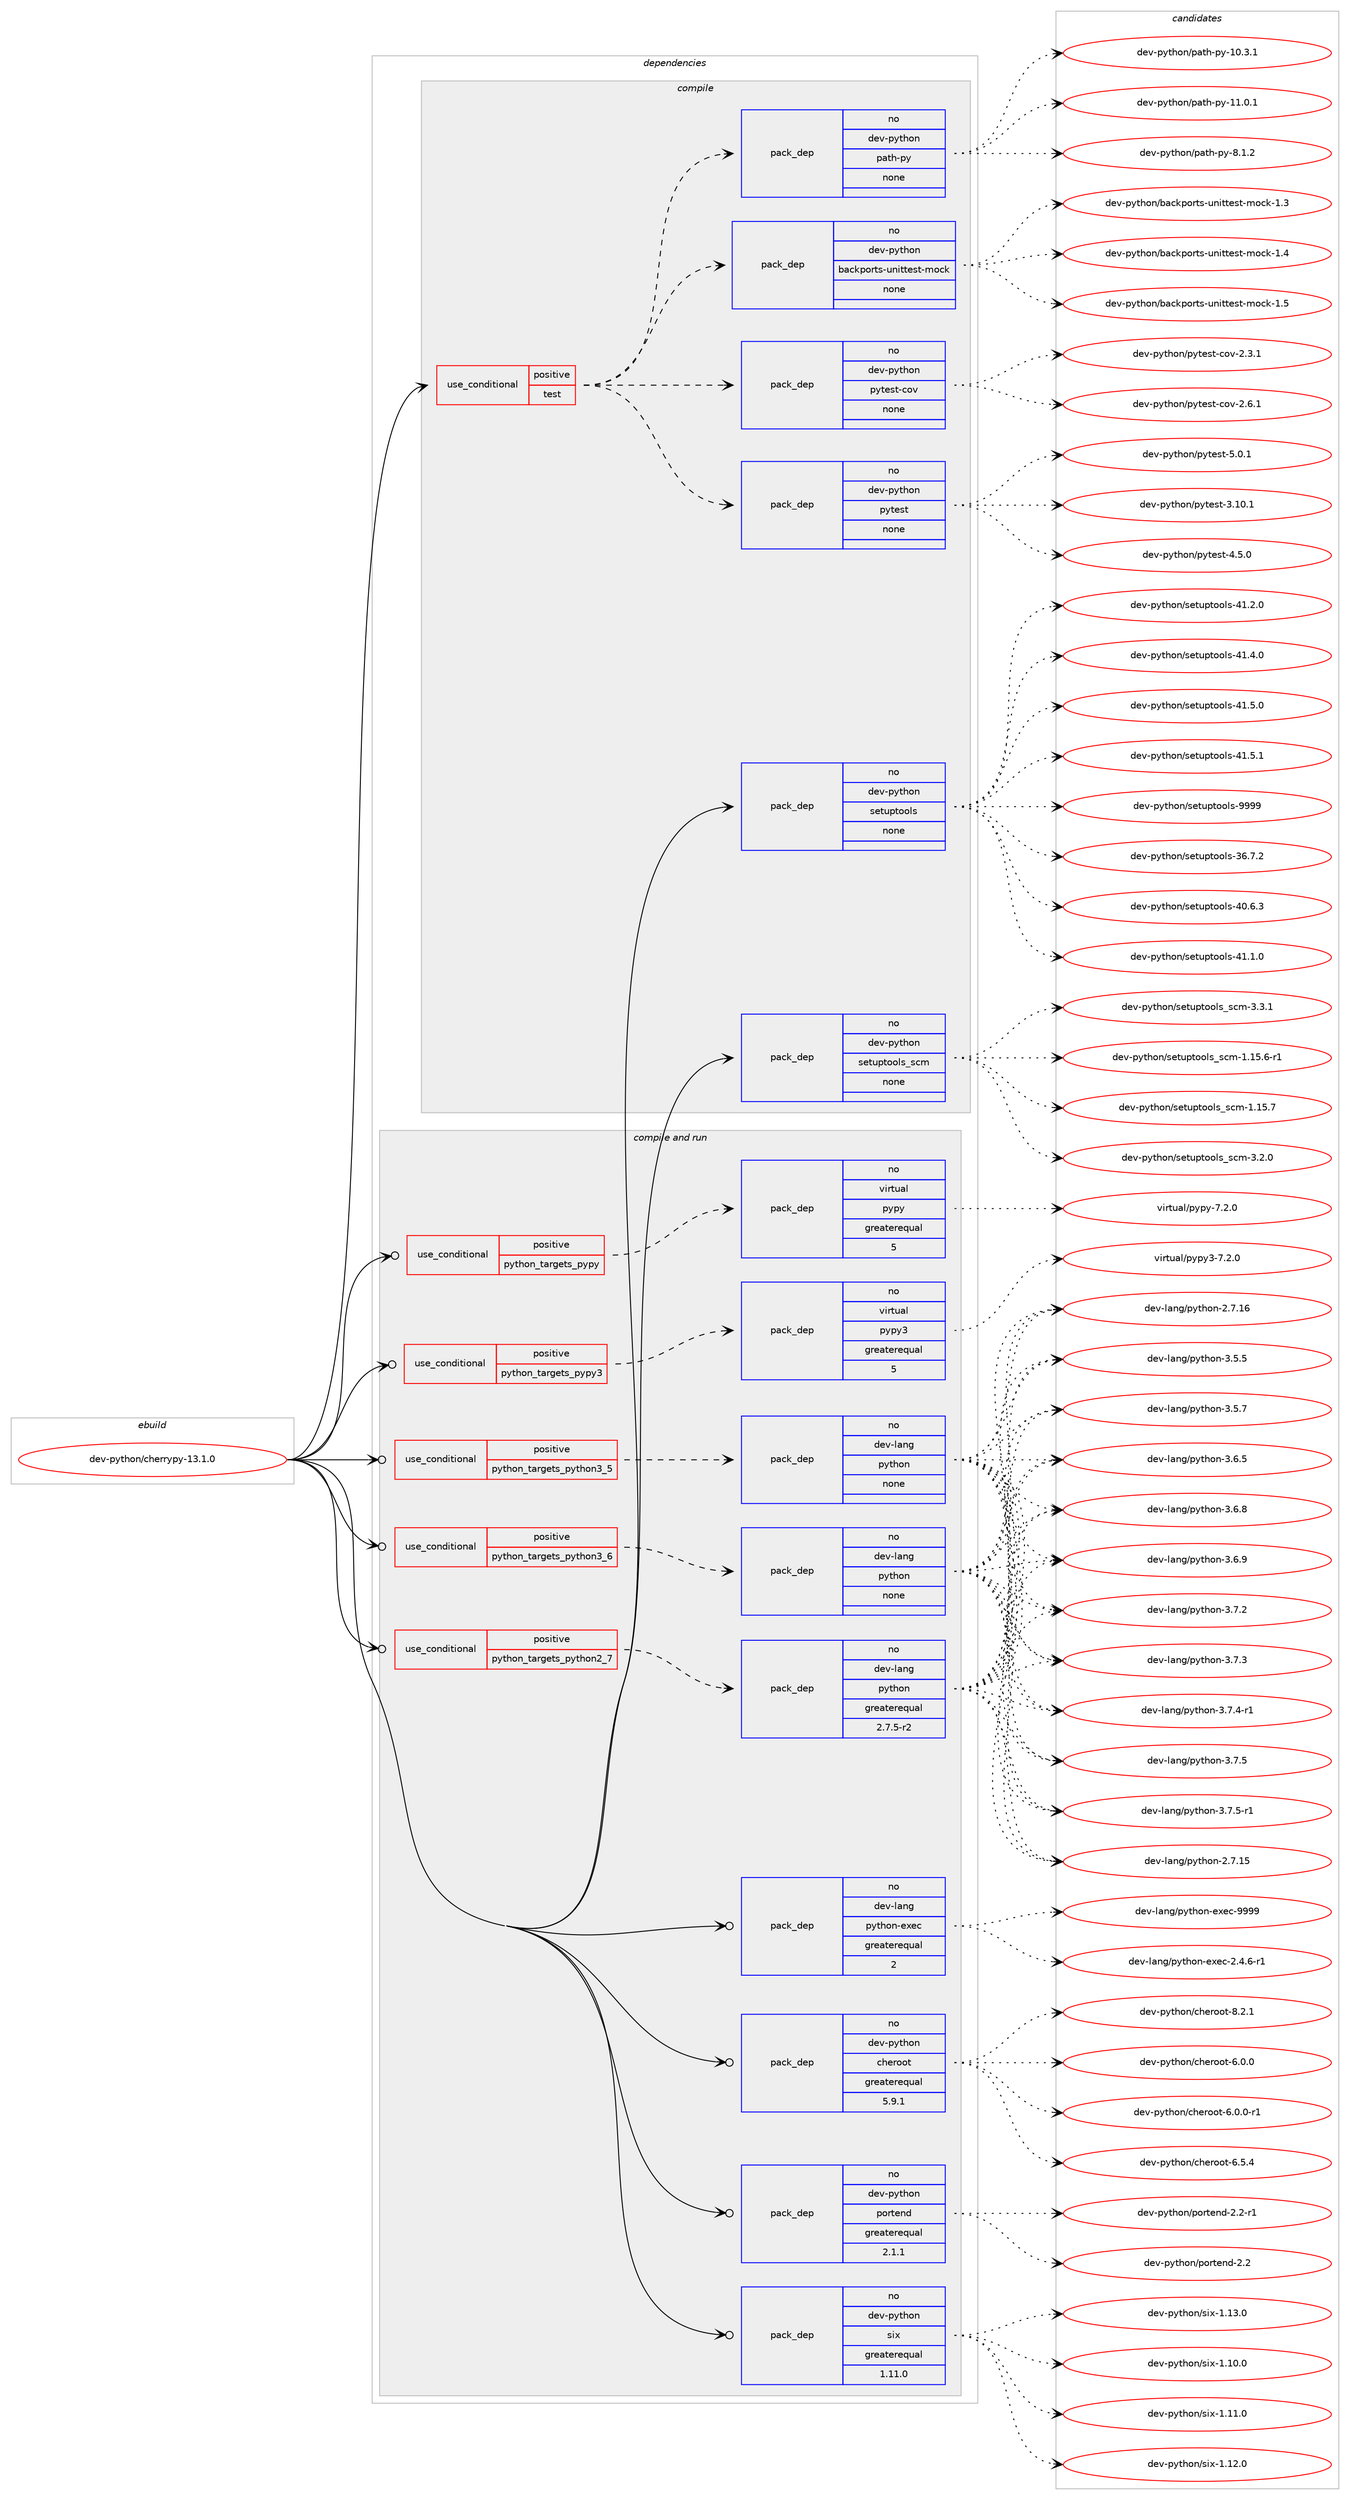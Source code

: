 digraph prolog {

# *************
# Graph options
# *************

newrank=true;
concentrate=true;
compound=true;
graph [rankdir=LR,fontname=Helvetica,fontsize=10,ranksep=1.5];#, ranksep=2.5, nodesep=0.2];
edge  [arrowhead=vee];
node  [fontname=Helvetica,fontsize=10];

# **********
# The ebuild
# **********

subgraph cluster_leftcol {
color=gray;
rank=same;
label=<<i>ebuild</i>>;
id [label="dev-python/cherrypy-13.1.0", color=red, width=4, href="../dev-python/cherrypy-13.1.0.svg"];
}

# ****************
# The dependencies
# ****************

subgraph cluster_midcol {
color=gray;
label=<<i>dependencies</i>>;
subgraph cluster_compile {
fillcolor="#eeeeee";
style=filled;
label=<<i>compile</i>>;
subgraph cond137464 {
dependency598728 [label=<<TABLE BORDER="0" CELLBORDER="1" CELLSPACING="0" CELLPADDING="4"><TR><TD ROWSPAN="3" CELLPADDING="10">use_conditional</TD></TR><TR><TD>positive</TD></TR><TR><TD>test</TD></TR></TABLE>>, shape=none, color=red];
subgraph pack449485 {
dependency598729 [label=<<TABLE BORDER="0" CELLBORDER="1" CELLSPACING="0" CELLPADDING="4" WIDTH="220"><TR><TD ROWSPAN="6" CELLPADDING="30">pack_dep</TD></TR><TR><TD WIDTH="110">no</TD></TR><TR><TD>dev-python</TD></TR><TR><TD>backports-unittest-mock</TD></TR><TR><TD>none</TD></TR><TR><TD></TD></TR></TABLE>>, shape=none, color=blue];
}
dependency598728:e -> dependency598729:w [weight=20,style="dashed",arrowhead="vee"];
subgraph pack449486 {
dependency598730 [label=<<TABLE BORDER="0" CELLBORDER="1" CELLSPACING="0" CELLPADDING="4" WIDTH="220"><TR><TD ROWSPAN="6" CELLPADDING="30">pack_dep</TD></TR><TR><TD WIDTH="110">no</TD></TR><TR><TD>dev-python</TD></TR><TR><TD>path-py</TD></TR><TR><TD>none</TD></TR><TR><TD></TD></TR></TABLE>>, shape=none, color=blue];
}
dependency598728:e -> dependency598730:w [weight=20,style="dashed",arrowhead="vee"];
subgraph pack449487 {
dependency598731 [label=<<TABLE BORDER="0" CELLBORDER="1" CELLSPACING="0" CELLPADDING="4" WIDTH="220"><TR><TD ROWSPAN="6" CELLPADDING="30">pack_dep</TD></TR><TR><TD WIDTH="110">no</TD></TR><TR><TD>dev-python</TD></TR><TR><TD>pytest</TD></TR><TR><TD>none</TD></TR><TR><TD></TD></TR></TABLE>>, shape=none, color=blue];
}
dependency598728:e -> dependency598731:w [weight=20,style="dashed",arrowhead="vee"];
subgraph pack449488 {
dependency598732 [label=<<TABLE BORDER="0" CELLBORDER="1" CELLSPACING="0" CELLPADDING="4" WIDTH="220"><TR><TD ROWSPAN="6" CELLPADDING="30">pack_dep</TD></TR><TR><TD WIDTH="110">no</TD></TR><TR><TD>dev-python</TD></TR><TR><TD>pytest-cov</TD></TR><TR><TD>none</TD></TR><TR><TD></TD></TR></TABLE>>, shape=none, color=blue];
}
dependency598728:e -> dependency598732:w [weight=20,style="dashed",arrowhead="vee"];
}
id:e -> dependency598728:w [weight=20,style="solid",arrowhead="vee"];
subgraph pack449489 {
dependency598733 [label=<<TABLE BORDER="0" CELLBORDER="1" CELLSPACING="0" CELLPADDING="4" WIDTH="220"><TR><TD ROWSPAN="6" CELLPADDING="30">pack_dep</TD></TR><TR><TD WIDTH="110">no</TD></TR><TR><TD>dev-python</TD></TR><TR><TD>setuptools</TD></TR><TR><TD>none</TD></TR><TR><TD></TD></TR></TABLE>>, shape=none, color=blue];
}
id:e -> dependency598733:w [weight=20,style="solid",arrowhead="vee"];
subgraph pack449490 {
dependency598734 [label=<<TABLE BORDER="0" CELLBORDER="1" CELLSPACING="0" CELLPADDING="4" WIDTH="220"><TR><TD ROWSPAN="6" CELLPADDING="30">pack_dep</TD></TR><TR><TD WIDTH="110">no</TD></TR><TR><TD>dev-python</TD></TR><TR><TD>setuptools_scm</TD></TR><TR><TD>none</TD></TR><TR><TD></TD></TR></TABLE>>, shape=none, color=blue];
}
id:e -> dependency598734:w [weight=20,style="solid",arrowhead="vee"];
}
subgraph cluster_compileandrun {
fillcolor="#eeeeee";
style=filled;
label=<<i>compile and run</i>>;
subgraph cond137465 {
dependency598735 [label=<<TABLE BORDER="0" CELLBORDER="1" CELLSPACING="0" CELLPADDING="4"><TR><TD ROWSPAN="3" CELLPADDING="10">use_conditional</TD></TR><TR><TD>positive</TD></TR><TR><TD>python_targets_pypy</TD></TR></TABLE>>, shape=none, color=red];
subgraph pack449491 {
dependency598736 [label=<<TABLE BORDER="0" CELLBORDER="1" CELLSPACING="0" CELLPADDING="4" WIDTH="220"><TR><TD ROWSPAN="6" CELLPADDING="30">pack_dep</TD></TR><TR><TD WIDTH="110">no</TD></TR><TR><TD>virtual</TD></TR><TR><TD>pypy</TD></TR><TR><TD>greaterequal</TD></TR><TR><TD>5</TD></TR></TABLE>>, shape=none, color=blue];
}
dependency598735:e -> dependency598736:w [weight=20,style="dashed",arrowhead="vee"];
}
id:e -> dependency598735:w [weight=20,style="solid",arrowhead="odotvee"];
subgraph cond137466 {
dependency598737 [label=<<TABLE BORDER="0" CELLBORDER="1" CELLSPACING="0" CELLPADDING="4"><TR><TD ROWSPAN="3" CELLPADDING="10">use_conditional</TD></TR><TR><TD>positive</TD></TR><TR><TD>python_targets_pypy3</TD></TR></TABLE>>, shape=none, color=red];
subgraph pack449492 {
dependency598738 [label=<<TABLE BORDER="0" CELLBORDER="1" CELLSPACING="0" CELLPADDING="4" WIDTH="220"><TR><TD ROWSPAN="6" CELLPADDING="30">pack_dep</TD></TR><TR><TD WIDTH="110">no</TD></TR><TR><TD>virtual</TD></TR><TR><TD>pypy3</TD></TR><TR><TD>greaterequal</TD></TR><TR><TD>5</TD></TR></TABLE>>, shape=none, color=blue];
}
dependency598737:e -> dependency598738:w [weight=20,style="dashed",arrowhead="vee"];
}
id:e -> dependency598737:w [weight=20,style="solid",arrowhead="odotvee"];
subgraph cond137467 {
dependency598739 [label=<<TABLE BORDER="0" CELLBORDER="1" CELLSPACING="0" CELLPADDING="4"><TR><TD ROWSPAN="3" CELLPADDING="10">use_conditional</TD></TR><TR><TD>positive</TD></TR><TR><TD>python_targets_python2_7</TD></TR></TABLE>>, shape=none, color=red];
subgraph pack449493 {
dependency598740 [label=<<TABLE BORDER="0" CELLBORDER="1" CELLSPACING="0" CELLPADDING="4" WIDTH="220"><TR><TD ROWSPAN="6" CELLPADDING="30">pack_dep</TD></TR><TR><TD WIDTH="110">no</TD></TR><TR><TD>dev-lang</TD></TR><TR><TD>python</TD></TR><TR><TD>greaterequal</TD></TR><TR><TD>2.7.5-r2</TD></TR></TABLE>>, shape=none, color=blue];
}
dependency598739:e -> dependency598740:w [weight=20,style="dashed",arrowhead="vee"];
}
id:e -> dependency598739:w [weight=20,style="solid",arrowhead="odotvee"];
subgraph cond137468 {
dependency598741 [label=<<TABLE BORDER="0" CELLBORDER="1" CELLSPACING="0" CELLPADDING="4"><TR><TD ROWSPAN="3" CELLPADDING="10">use_conditional</TD></TR><TR><TD>positive</TD></TR><TR><TD>python_targets_python3_5</TD></TR></TABLE>>, shape=none, color=red];
subgraph pack449494 {
dependency598742 [label=<<TABLE BORDER="0" CELLBORDER="1" CELLSPACING="0" CELLPADDING="4" WIDTH="220"><TR><TD ROWSPAN="6" CELLPADDING="30">pack_dep</TD></TR><TR><TD WIDTH="110">no</TD></TR><TR><TD>dev-lang</TD></TR><TR><TD>python</TD></TR><TR><TD>none</TD></TR><TR><TD></TD></TR></TABLE>>, shape=none, color=blue];
}
dependency598741:e -> dependency598742:w [weight=20,style="dashed",arrowhead="vee"];
}
id:e -> dependency598741:w [weight=20,style="solid",arrowhead="odotvee"];
subgraph cond137469 {
dependency598743 [label=<<TABLE BORDER="0" CELLBORDER="1" CELLSPACING="0" CELLPADDING="4"><TR><TD ROWSPAN="3" CELLPADDING="10">use_conditional</TD></TR><TR><TD>positive</TD></TR><TR><TD>python_targets_python3_6</TD></TR></TABLE>>, shape=none, color=red];
subgraph pack449495 {
dependency598744 [label=<<TABLE BORDER="0" CELLBORDER="1" CELLSPACING="0" CELLPADDING="4" WIDTH="220"><TR><TD ROWSPAN="6" CELLPADDING="30">pack_dep</TD></TR><TR><TD WIDTH="110">no</TD></TR><TR><TD>dev-lang</TD></TR><TR><TD>python</TD></TR><TR><TD>none</TD></TR><TR><TD></TD></TR></TABLE>>, shape=none, color=blue];
}
dependency598743:e -> dependency598744:w [weight=20,style="dashed",arrowhead="vee"];
}
id:e -> dependency598743:w [weight=20,style="solid",arrowhead="odotvee"];
subgraph pack449496 {
dependency598745 [label=<<TABLE BORDER="0" CELLBORDER="1" CELLSPACING="0" CELLPADDING="4" WIDTH="220"><TR><TD ROWSPAN="6" CELLPADDING="30">pack_dep</TD></TR><TR><TD WIDTH="110">no</TD></TR><TR><TD>dev-lang</TD></TR><TR><TD>python-exec</TD></TR><TR><TD>greaterequal</TD></TR><TR><TD>2</TD></TR></TABLE>>, shape=none, color=blue];
}
id:e -> dependency598745:w [weight=20,style="solid",arrowhead="odotvee"];
subgraph pack449497 {
dependency598746 [label=<<TABLE BORDER="0" CELLBORDER="1" CELLSPACING="0" CELLPADDING="4" WIDTH="220"><TR><TD ROWSPAN="6" CELLPADDING="30">pack_dep</TD></TR><TR><TD WIDTH="110">no</TD></TR><TR><TD>dev-python</TD></TR><TR><TD>cheroot</TD></TR><TR><TD>greaterequal</TD></TR><TR><TD>5.9.1</TD></TR></TABLE>>, shape=none, color=blue];
}
id:e -> dependency598746:w [weight=20,style="solid",arrowhead="odotvee"];
subgraph pack449498 {
dependency598747 [label=<<TABLE BORDER="0" CELLBORDER="1" CELLSPACING="0" CELLPADDING="4" WIDTH="220"><TR><TD ROWSPAN="6" CELLPADDING="30">pack_dep</TD></TR><TR><TD WIDTH="110">no</TD></TR><TR><TD>dev-python</TD></TR><TR><TD>portend</TD></TR><TR><TD>greaterequal</TD></TR><TR><TD>2.1.1</TD></TR></TABLE>>, shape=none, color=blue];
}
id:e -> dependency598747:w [weight=20,style="solid",arrowhead="odotvee"];
subgraph pack449499 {
dependency598748 [label=<<TABLE BORDER="0" CELLBORDER="1" CELLSPACING="0" CELLPADDING="4" WIDTH="220"><TR><TD ROWSPAN="6" CELLPADDING="30">pack_dep</TD></TR><TR><TD WIDTH="110">no</TD></TR><TR><TD>dev-python</TD></TR><TR><TD>six</TD></TR><TR><TD>greaterequal</TD></TR><TR><TD>1.11.0</TD></TR></TABLE>>, shape=none, color=blue];
}
id:e -> dependency598748:w [weight=20,style="solid",arrowhead="odotvee"];
}
subgraph cluster_run {
fillcolor="#eeeeee";
style=filled;
label=<<i>run</i>>;
}
}

# **************
# The candidates
# **************

subgraph cluster_choices {
rank=same;
color=gray;
label=<<i>candidates</i>>;

subgraph choice449485 {
color=black;
nodesep=1;
choice100101118451121211161041111104798979910711211111411611545117110105116116101115116451091119910745494651 [label="dev-python/backports-unittest-mock-1.3", color=red, width=4,href="../dev-python/backports-unittest-mock-1.3.svg"];
choice100101118451121211161041111104798979910711211111411611545117110105116116101115116451091119910745494652 [label="dev-python/backports-unittest-mock-1.4", color=red, width=4,href="../dev-python/backports-unittest-mock-1.4.svg"];
choice100101118451121211161041111104798979910711211111411611545117110105116116101115116451091119910745494653 [label="dev-python/backports-unittest-mock-1.5", color=red, width=4,href="../dev-python/backports-unittest-mock-1.5.svg"];
dependency598729:e -> choice100101118451121211161041111104798979910711211111411611545117110105116116101115116451091119910745494651:w [style=dotted,weight="100"];
dependency598729:e -> choice100101118451121211161041111104798979910711211111411611545117110105116116101115116451091119910745494652:w [style=dotted,weight="100"];
dependency598729:e -> choice100101118451121211161041111104798979910711211111411611545117110105116116101115116451091119910745494653:w [style=dotted,weight="100"];
}
subgraph choice449486 {
color=black;
nodesep=1;
choice1001011184511212111610411111047112971161044511212145494846514649 [label="dev-python/path-py-10.3.1", color=red, width=4,href="../dev-python/path-py-10.3.1.svg"];
choice1001011184511212111610411111047112971161044511212145494946484649 [label="dev-python/path-py-11.0.1", color=red, width=4,href="../dev-python/path-py-11.0.1.svg"];
choice10010111845112121116104111110471129711610445112121455646494650 [label="dev-python/path-py-8.1.2", color=red, width=4,href="../dev-python/path-py-8.1.2.svg"];
dependency598730:e -> choice1001011184511212111610411111047112971161044511212145494846514649:w [style=dotted,weight="100"];
dependency598730:e -> choice1001011184511212111610411111047112971161044511212145494946484649:w [style=dotted,weight="100"];
dependency598730:e -> choice10010111845112121116104111110471129711610445112121455646494650:w [style=dotted,weight="100"];
}
subgraph choice449487 {
color=black;
nodesep=1;
choice100101118451121211161041111104711212111610111511645514649484649 [label="dev-python/pytest-3.10.1", color=red, width=4,href="../dev-python/pytest-3.10.1.svg"];
choice1001011184511212111610411111047112121116101115116455246534648 [label="dev-python/pytest-4.5.0", color=red, width=4,href="../dev-python/pytest-4.5.0.svg"];
choice1001011184511212111610411111047112121116101115116455346484649 [label="dev-python/pytest-5.0.1", color=red, width=4,href="../dev-python/pytest-5.0.1.svg"];
dependency598731:e -> choice100101118451121211161041111104711212111610111511645514649484649:w [style=dotted,weight="100"];
dependency598731:e -> choice1001011184511212111610411111047112121116101115116455246534648:w [style=dotted,weight="100"];
dependency598731:e -> choice1001011184511212111610411111047112121116101115116455346484649:w [style=dotted,weight="100"];
}
subgraph choice449488 {
color=black;
nodesep=1;
choice10010111845112121116104111110471121211161011151164599111118455046514649 [label="dev-python/pytest-cov-2.3.1", color=red, width=4,href="../dev-python/pytest-cov-2.3.1.svg"];
choice10010111845112121116104111110471121211161011151164599111118455046544649 [label="dev-python/pytest-cov-2.6.1", color=red, width=4,href="../dev-python/pytest-cov-2.6.1.svg"];
dependency598732:e -> choice10010111845112121116104111110471121211161011151164599111118455046514649:w [style=dotted,weight="100"];
dependency598732:e -> choice10010111845112121116104111110471121211161011151164599111118455046544649:w [style=dotted,weight="100"];
}
subgraph choice449489 {
color=black;
nodesep=1;
choice100101118451121211161041111104711510111611711211611111110811545515446554650 [label="dev-python/setuptools-36.7.2", color=red, width=4,href="../dev-python/setuptools-36.7.2.svg"];
choice100101118451121211161041111104711510111611711211611111110811545524846544651 [label="dev-python/setuptools-40.6.3", color=red, width=4,href="../dev-python/setuptools-40.6.3.svg"];
choice100101118451121211161041111104711510111611711211611111110811545524946494648 [label="dev-python/setuptools-41.1.0", color=red, width=4,href="../dev-python/setuptools-41.1.0.svg"];
choice100101118451121211161041111104711510111611711211611111110811545524946504648 [label="dev-python/setuptools-41.2.0", color=red, width=4,href="../dev-python/setuptools-41.2.0.svg"];
choice100101118451121211161041111104711510111611711211611111110811545524946524648 [label="dev-python/setuptools-41.4.0", color=red, width=4,href="../dev-python/setuptools-41.4.0.svg"];
choice100101118451121211161041111104711510111611711211611111110811545524946534648 [label="dev-python/setuptools-41.5.0", color=red, width=4,href="../dev-python/setuptools-41.5.0.svg"];
choice100101118451121211161041111104711510111611711211611111110811545524946534649 [label="dev-python/setuptools-41.5.1", color=red, width=4,href="../dev-python/setuptools-41.5.1.svg"];
choice10010111845112121116104111110471151011161171121161111111081154557575757 [label="dev-python/setuptools-9999", color=red, width=4,href="../dev-python/setuptools-9999.svg"];
dependency598733:e -> choice100101118451121211161041111104711510111611711211611111110811545515446554650:w [style=dotted,weight="100"];
dependency598733:e -> choice100101118451121211161041111104711510111611711211611111110811545524846544651:w [style=dotted,weight="100"];
dependency598733:e -> choice100101118451121211161041111104711510111611711211611111110811545524946494648:w [style=dotted,weight="100"];
dependency598733:e -> choice100101118451121211161041111104711510111611711211611111110811545524946504648:w [style=dotted,weight="100"];
dependency598733:e -> choice100101118451121211161041111104711510111611711211611111110811545524946524648:w [style=dotted,weight="100"];
dependency598733:e -> choice100101118451121211161041111104711510111611711211611111110811545524946534648:w [style=dotted,weight="100"];
dependency598733:e -> choice100101118451121211161041111104711510111611711211611111110811545524946534649:w [style=dotted,weight="100"];
dependency598733:e -> choice10010111845112121116104111110471151011161171121161111111081154557575757:w [style=dotted,weight="100"];
}
subgraph choice449490 {
color=black;
nodesep=1;
choice10010111845112121116104111110471151011161171121161111111081159511599109454946495346544511449 [label="dev-python/setuptools_scm-1.15.6-r1", color=red, width=4,href="../dev-python/setuptools_scm-1.15.6-r1.svg"];
choice1001011184511212111610411111047115101116117112116111111108115951159910945494649534655 [label="dev-python/setuptools_scm-1.15.7", color=red, width=4,href="../dev-python/setuptools_scm-1.15.7.svg"];
choice10010111845112121116104111110471151011161171121161111111081159511599109455146504648 [label="dev-python/setuptools_scm-3.2.0", color=red, width=4,href="../dev-python/setuptools_scm-3.2.0.svg"];
choice10010111845112121116104111110471151011161171121161111111081159511599109455146514649 [label="dev-python/setuptools_scm-3.3.1", color=red, width=4,href="../dev-python/setuptools_scm-3.3.1.svg"];
dependency598734:e -> choice10010111845112121116104111110471151011161171121161111111081159511599109454946495346544511449:w [style=dotted,weight="100"];
dependency598734:e -> choice1001011184511212111610411111047115101116117112116111111108115951159910945494649534655:w [style=dotted,weight="100"];
dependency598734:e -> choice10010111845112121116104111110471151011161171121161111111081159511599109455146504648:w [style=dotted,weight="100"];
dependency598734:e -> choice10010111845112121116104111110471151011161171121161111111081159511599109455146514649:w [style=dotted,weight="100"];
}
subgraph choice449491 {
color=black;
nodesep=1;
choice1181051141161179710847112121112121455546504648 [label="virtual/pypy-7.2.0", color=red, width=4,href="../virtual/pypy-7.2.0.svg"];
dependency598736:e -> choice1181051141161179710847112121112121455546504648:w [style=dotted,weight="100"];
}
subgraph choice449492 {
color=black;
nodesep=1;
choice118105114116117971084711212111212151455546504648 [label="virtual/pypy3-7.2.0", color=red, width=4,href="../virtual/pypy3-7.2.0.svg"];
dependency598738:e -> choice118105114116117971084711212111212151455546504648:w [style=dotted,weight="100"];
}
subgraph choice449493 {
color=black;
nodesep=1;
choice10010111845108971101034711212111610411111045504655464953 [label="dev-lang/python-2.7.15", color=red, width=4,href="../dev-lang/python-2.7.15.svg"];
choice10010111845108971101034711212111610411111045504655464954 [label="dev-lang/python-2.7.16", color=red, width=4,href="../dev-lang/python-2.7.16.svg"];
choice100101118451089711010347112121116104111110455146534653 [label="dev-lang/python-3.5.5", color=red, width=4,href="../dev-lang/python-3.5.5.svg"];
choice100101118451089711010347112121116104111110455146534655 [label="dev-lang/python-3.5.7", color=red, width=4,href="../dev-lang/python-3.5.7.svg"];
choice100101118451089711010347112121116104111110455146544653 [label="dev-lang/python-3.6.5", color=red, width=4,href="../dev-lang/python-3.6.5.svg"];
choice100101118451089711010347112121116104111110455146544656 [label="dev-lang/python-3.6.8", color=red, width=4,href="../dev-lang/python-3.6.8.svg"];
choice100101118451089711010347112121116104111110455146544657 [label="dev-lang/python-3.6.9", color=red, width=4,href="../dev-lang/python-3.6.9.svg"];
choice100101118451089711010347112121116104111110455146554650 [label="dev-lang/python-3.7.2", color=red, width=4,href="../dev-lang/python-3.7.2.svg"];
choice100101118451089711010347112121116104111110455146554651 [label="dev-lang/python-3.7.3", color=red, width=4,href="../dev-lang/python-3.7.3.svg"];
choice1001011184510897110103471121211161041111104551465546524511449 [label="dev-lang/python-3.7.4-r1", color=red, width=4,href="../dev-lang/python-3.7.4-r1.svg"];
choice100101118451089711010347112121116104111110455146554653 [label="dev-lang/python-3.7.5", color=red, width=4,href="../dev-lang/python-3.7.5.svg"];
choice1001011184510897110103471121211161041111104551465546534511449 [label="dev-lang/python-3.7.5-r1", color=red, width=4,href="../dev-lang/python-3.7.5-r1.svg"];
dependency598740:e -> choice10010111845108971101034711212111610411111045504655464953:w [style=dotted,weight="100"];
dependency598740:e -> choice10010111845108971101034711212111610411111045504655464954:w [style=dotted,weight="100"];
dependency598740:e -> choice100101118451089711010347112121116104111110455146534653:w [style=dotted,weight="100"];
dependency598740:e -> choice100101118451089711010347112121116104111110455146534655:w [style=dotted,weight="100"];
dependency598740:e -> choice100101118451089711010347112121116104111110455146544653:w [style=dotted,weight="100"];
dependency598740:e -> choice100101118451089711010347112121116104111110455146544656:w [style=dotted,weight="100"];
dependency598740:e -> choice100101118451089711010347112121116104111110455146544657:w [style=dotted,weight="100"];
dependency598740:e -> choice100101118451089711010347112121116104111110455146554650:w [style=dotted,weight="100"];
dependency598740:e -> choice100101118451089711010347112121116104111110455146554651:w [style=dotted,weight="100"];
dependency598740:e -> choice1001011184510897110103471121211161041111104551465546524511449:w [style=dotted,weight="100"];
dependency598740:e -> choice100101118451089711010347112121116104111110455146554653:w [style=dotted,weight="100"];
dependency598740:e -> choice1001011184510897110103471121211161041111104551465546534511449:w [style=dotted,weight="100"];
}
subgraph choice449494 {
color=black;
nodesep=1;
choice10010111845108971101034711212111610411111045504655464953 [label="dev-lang/python-2.7.15", color=red, width=4,href="../dev-lang/python-2.7.15.svg"];
choice10010111845108971101034711212111610411111045504655464954 [label="dev-lang/python-2.7.16", color=red, width=4,href="../dev-lang/python-2.7.16.svg"];
choice100101118451089711010347112121116104111110455146534653 [label="dev-lang/python-3.5.5", color=red, width=4,href="../dev-lang/python-3.5.5.svg"];
choice100101118451089711010347112121116104111110455146534655 [label="dev-lang/python-3.5.7", color=red, width=4,href="../dev-lang/python-3.5.7.svg"];
choice100101118451089711010347112121116104111110455146544653 [label="dev-lang/python-3.6.5", color=red, width=4,href="../dev-lang/python-3.6.5.svg"];
choice100101118451089711010347112121116104111110455146544656 [label="dev-lang/python-3.6.8", color=red, width=4,href="../dev-lang/python-3.6.8.svg"];
choice100101118451089711010347112121116104111110455146544657 [label="dev-lang/python-3.6.9", color=red, width=4,href="../dev-lang/python-3.6.9.svg"];
choice100101118451089711010347112121116104111110455146554650 [label="dev-lang/python-3.7.2", color=red, width=4,href="../dev-lang/python-3.7.2.svg"];
choice100101118451089711010347112121116104111110455146554651 [label="dev-lang/python-3.7.3", color=red, width=4,href="../dev-lang/python-3.7.3.svg"];
choice1001011184510897110103471121211161041111104551465546524511449 [label="dev-lang/python-3.7.4-r1", color=red, width=4,href="../dev-lang/python-3.7.4-r1.svg"];
choice100101118451089711010347112121116104111110455146554653 [label="dev-lang/python-3.7.5", color=red, width=4,href="../dev-lang/python-3.7.5.svg"];
choice1001011184510897110103471121211161041111104551465546534511449 [label="dev-lang/python-3.7.5-r1", color=red, width=4,href="../dev-lang/python-3.7.5-r1.svg"];
dependency598742:e -> choice10010111845108971101034711212111610411111045504655464953:w [style=dotted,weight="100"];
dependency598742:e -> choice10010111845108971101034711212111610411111045504655464954:w [style=dotted,weight="100"];
dependency598742:e -> choice100101118451089711010347112121116104111110455146534653:w [style=dotted,weight="100"];
dependency598742:e -> choice100101118451089711010347112121116104111110455146534655:w [style=dotted,weight="100"];
dependency598742:e -> choice100101118451089711010347112121116104111110455146544653:w [style=dotted,weight="100"];
dependency598742:e -> choice100101118451089711010347112121116104111110455146544656:w [style=dotted,weight="100"];
dependency598742:e -> choice100101118451089711010347112121116104111110455146544657:w [style=dotted,weight="100"];
dependency598742:e -> choice100101118451089711010347112121116104111110455146554650:w [style=dotted,weight="100"];
dependency598742:e -> choice100101118451089711010347112121116104111110455146554651:w [style=dotted,weight="100"];
dependency598742:e -> choice1001011184510897110103471121211161041111104551465546524511449:w [style=dotted,weight="100"];
dependency598742:e -> choice100101118451089711010347112121116104111110455146554653:w [style=dotted,weight="100"];
dependency598742:e -> choice1001011184510897110103471121211161041111104551465546534511449:w [style=dotted,weight="100"];
}
subgraph choice449495 {
color=black;
nodesep=1;
choice10010111845108971101034711212111610411111045504655464953 [label="dev-lang/python-2.7.15", color=red, width=4,href="../dev-lang/python-2.7.15.svg"];
choice10010111845108971101034711212111610411111045504655464954 [label="dev-lang/python-2.7.16", color=red, width=4,href="../dev-lang/python-2.7.16.svg"];
choice100101118451089711010347112121116104111110455146534653 [label="dev-lang/python-3.5.5", color=red, width=4,href="../dev-lang/python-3.5.5.svg"];
choice100101118451089711010347112121116104111110455146534655 [label="dev-lang/python-3.5.7", color=red, width=4,href="../dev-lang/python-3.5.7.svg"];
choice100101118451089711010347112121116104111110455146544653 [label="dev-lang/python-3.6.5", color=red, width=4,href="../dev-lang/python-3.6.5.svg"];
choice100101118451089711010347112121116104111110455146544656 [label="dev-lang/python-3.6.8", color=red, width=4,href="../dev-lang/python-3.6.8.svg"];
choice100101118451089711010347112121116104111110455146544657 [label="dev-lang/python-3.6.9", color=red, width=4,href="../dev-lang/python-3.6.9.svg"];
choice100101118451089711010347112121116104111110455146554650 [label="dev-lang/python-3.7.2", color=red, width=4,href="../dev-lang/python-3.7.2.svg"];
choice100101118451089711010347112121116104111110455146554651 [label="dev-lang/python-3.7.3", color=red, width=4,href="../dev-lang/python-3.7.3.svg"];
choice1001011184510897110103471121211161041111104551465546524511449 [label="dev-lang/python-3.7.4-r1", color=red, width=4,href="../dev-lang/python-3.7.4-r1.svg"];
choice100101118451089711010347112121116104111110455146554653 [label="dev-lang/python-3.7.5", color=red, width=4,href="../dev-lang/python-3.7.5.svg"];
choice1001011184510897110103471121211161041111104551465546534511449 [label="dev-lang/python-3.7.5-r1", color=red, width=4,href="../dev-lang/python-3.7.5-r1.svg"];
dependency598744:e -> choice10010111845108971101034711212111610411111045504655464953:w [style=dotted,weight="100"];
dependency598744:e -> choice10010111845108971101034711212111610411111045504655464954:w [style=dotted,weight="100"];
dependency598744:e -> choice100101118451089711010347112121116104111110455146534653:w [style=dotted,weight="100"];
dependency598744:e -> choice100101118451089711010347112121116104111110455146534655:w [style=dotted,weight="100"];
dependency598744:e -> choice100101118451089711010347112121116104111110455146544653:w [style=dotted,weight="100"];
dependency598744:e -> choice100101118451089711010347112121116104111110455146544656:w [style=dotted,weight="100"];
dependency598744:e -> choice100101118451089711010347112121116104111110455146544657:w [style=dotted,weight="100"];
dependency598744:e -> choice100101118451089711010347112121116104111110455146554650:w [style=dotted,weight="100"];
dependency598744:e -> choice100101118451089711010347112121116104111110455146554651:w [style=dotted,weight="100"];
dependency598744:e -> choice1001011184510897110103471121211161041111104551465546524511449:w [style=dotted,weight="100"];
dependency598744:e -> choice100101118451089711010347112121116104111110455146554653:w [style=dotted,weight="100"];
dependency598744:e -> choice1001011184510897110103471121211161041111104551465546534511449:w [style=dotted,weight="100"];
}
subgraph choice449496 {
color=black;
nodesep=1;
choice10010111845108971101034711212111610411111045101120101994550465246544511449 [label="dev-lang/python-exec-2.4.6-r1", color=red, width=4,href="../dev-lang/python-exec-2.4.6-r1.svg"];
choice10010111845108971101034711212111610411111045101120101994557575757 [label="dev-lang/python-exec-9999", color=red, width=4,href="../dev-lang/python-exec-9999.svg"];
dependency598745:e -> choice10010111845108971101034711212111610411111045101120101994550465246544511449:w [style=dotted,weight="100"];
dependency598745:e -> choice10010111845108971101034711212111610411111045101120101994557575757:w [style=dotted,weight="100"];
}
subgraph choice449497 {
color=black;
nodesep=1;
choice100101118451121211161041111104799104101114111111116455446484648 [label="dev-python/cheroot-6.0.0", color=red, width=4,href="../dev-python/cheroot-6.0.0.svg"];
choice1001011184511212111610411111047991041011141111111164554464846484511449 [label="dev-python/cheroot-6.0.0-r1", color=red, width=4,href="../dev-python/cheroot-6.0.0-r1.svg"];
choice100101118451121211161041111104799104101114111111116455446534652 [label="dev-python/cheroot-6.5.4", color=red, width=4,href="../dev-python/cheroot-6.5.4.svg"];
choice100101118451121211161041111104799104101114111111116455646504649 [label="dev-python/cheroot-8.2.1", color=red, width=4,href="../dev-python/cheroot-8.2.1.svg"];
dependency598746:e -> choice100101118451121211161041111104799104101114111111116455446484648:w [style=dotted,weight="100"];
dependency598746:e -> choice1001011184511212111610411111047991041011141111111164554464846484511449:w [style=dotted,weight="100"];
dependency598746:e -> choice100101118451121211161041111104799104101114111111116455446534652:w [style=dotted,weight="100"];
dependency598746:e -> choice100101118451121211161041111104799104101114111111116455646504649:w [style=dotted,weight="100"];
}
subgraph choice449498 {
color=black;
nodesep=1;
choice100101118451121211161041111104711211111411610111010045504650 [label="dev-python/portend-2.2", color=red, width=4,href="../dev-python/portend-2.2.svg"];
choice1001011184511212111610411111047112111114116101110100455046504511449 [label="dev-python/portend-2.2-r1", color=red, width=4,href="../dev-python/portend-2.2-r1.svg"];
dependency598747:e -> choice100101118451121211161041111104711211111411610111010045504650:w [style=dotted,weight="100"];
dependency598747:e -> choice1001011184511212111610411111047112111114116101110100455046504511449:w [style=dotted,weight="100"];
}
subgraph choice449499 {
color=black;
nodesep=1;
choice100101118451121211161041111104711510512045494649484648 [label="dev-python/six-1.10.0", color=red, width=4,href="../dev-python/six-1.10.0.svg"];
choice100101118451121211161041111104711510512045494649494648 [label="dev-python/six-1.11.0", color=red, width=4,href="../dev-python/six-1.11.0.svg"];
choice100101118451121211161041111104711510512045494649504648 [label="dev-python/six-1.12.0", color=red, width=4,href="../dev-python/six-1.12.0.svg"];
choice100101118451121211161041111104711510512045494649514648 [label="dev-python/six-1.13.0", color=red, width=4,href="../dev-python/six-1.13.0.svg"];
dependency598748:e -> choice100101118451121211161041111104711510512045494649484648:w [style=dotted,weight="100"];
dependency598748:e -> choice100101118451121211161041111104711510512045494649494648:w [style=dotted,weight="100"];
dependency598748:e -> choice100101118451121211161041111104711510512045494649504648:w [style=dotted,weight="100"];
dependency598748:e -> choice100101118451121211161041111104711510512045494649514648:w [style=dotted,weight="100"];
}
}

}

